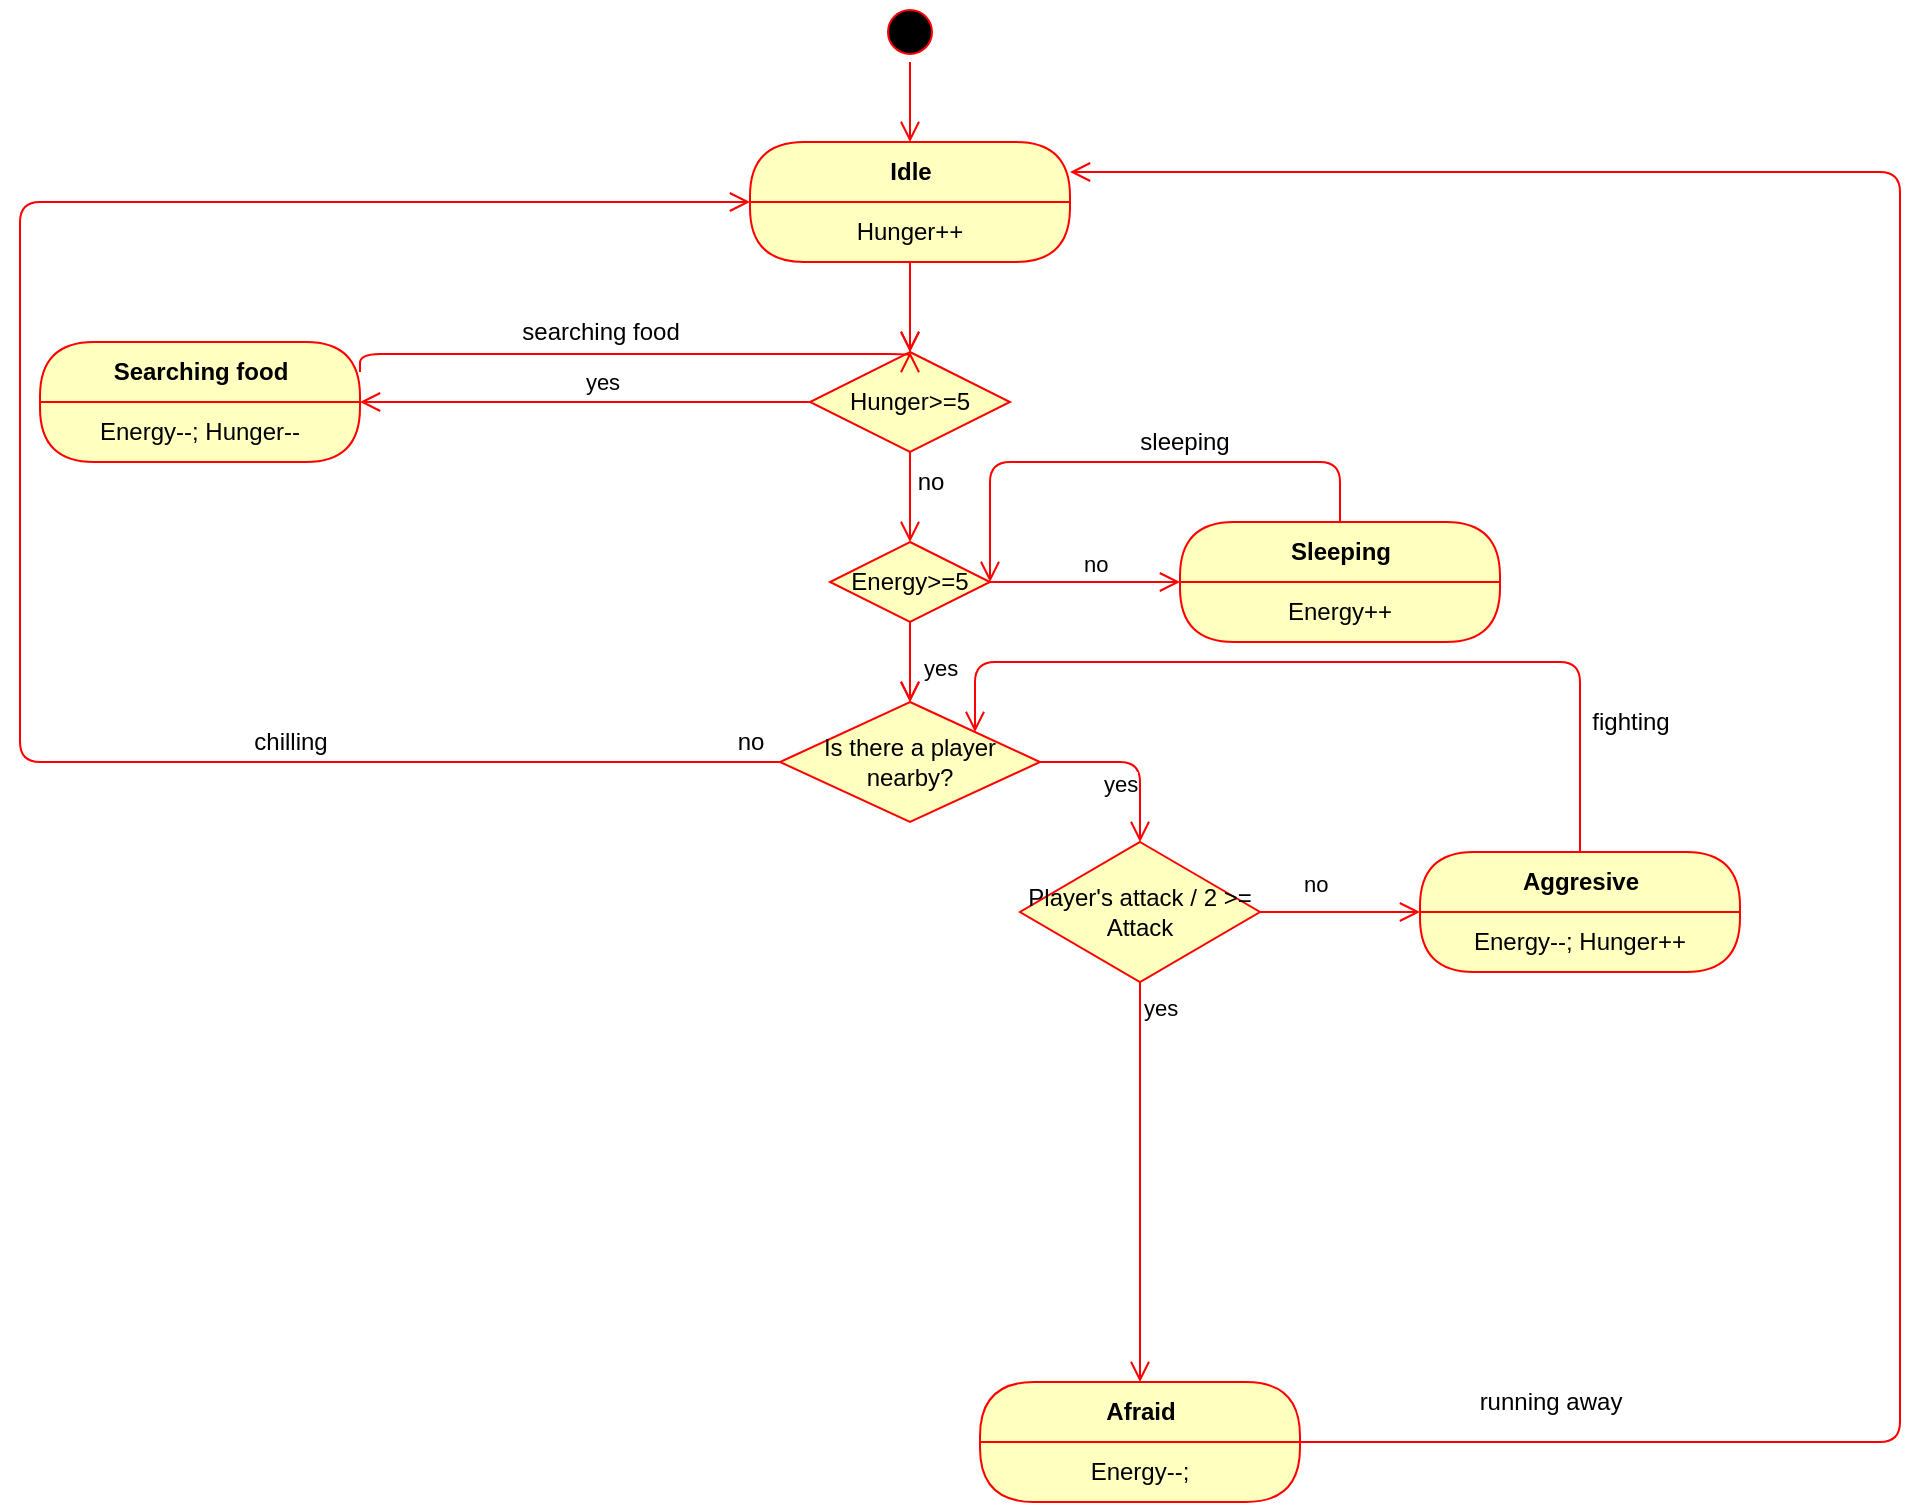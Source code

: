 <mxfile version="13.3.6" type="github"><diagram id="BjjpTn-qF1GYdpaqc0aV" name="Page-1"><mxGraphModel dx="2021" dy="547" grid="1" gridSize="10" guides="1" tooltips="1" connect="1" arrows="1" fold="1" page="1" pageScale="1" pageWidth="827" pageHeight="1169" math="0" shadow="0"><root><mxCell id="0"/><mxCell id="1" parent="0"/><mxCell id="bSJDjisqlKe2t68BLyVO-1" value="" style="ellipse;html=1;shape=startState;fillColor=#000000;strokeColor=#ff0000;" vertex="1" parent="1"><mxGeometry x="340" y="80" width="30" height="30" as="geometry"/></mxCell><mxCell id="bSJDjisqlKe2t68BLyVO-2" value="" style="edgeStyle=orthogonalEdgeStyle;html=1;verticalAlign=bottom;endArrow=open;endSize=8;strokeColor=#ff0000;exitX=0.5;exitY=1;exitDx=0;exitDy=0;entryX=0.5;entryY=0;entryDx=0;entryDy=0;" edge="1" source="bSJDjisqlKe2t68BLyVO-1" parent="1" target="bSJDjisqlKe2t68BLyVO-47"><mxGeometry relative="1" as="geometry"><mxPoint x="355" y="230" as="targetPoint"/><Array as="points"><mxPoint x="355" y="130"/><mxPoint x="355" y="130"/></Array></mxGeometry></mxCell><mxCell id="bSJDjisqlKe2t68BLyVO-22" value="Is there a player nearby?" style="rhombus;whiteSpace=wrap;html=1;fillColor=#ffffc0;strokeColor=#ff0000;" vertex="1" parent="1"><mxGeometry x="290" y="430" width="130" height="60" as="geometry"/></mxCell><mxCell id="bSJDjisqlKe2t68BLyVO-23" value="yes" style="edgeStyle=orthogonalEdgeStyle;html=1;align=left;verticalAlign=bottom;endArrow=open;endSize=8;strokeColor=#ff0000;exitX=1;exitY=0.5;exitDx=0;exitDy=0;" edge="1" source="bSJDjisqlKe2t68BLyVO-22" parent="1" target="bSJDjisqlKe2t68BLyVO-40"><mxGeometry x="0.086" y="-28" relative="1" as="geometry"><mxPoint x="470" y="530" as="targetPoint"/><Array as="points"><mxPoint x="470" y="460"/></Array><mxPoint x="-19" y="-8" as="offset"/></mxGeometry></mxCell><mxCell id="bSJDjisqlKe2t68BLyVO-27" value="Hunger&amp;gt;=5" style="rhombus;whiteSpace=wrap;html=1;fillColor=#ffffc0;strokeColor=#ff0000;" vertex="1" parent="1"><mxGeometry x="305" y="255" width="100" height="50" as="geometry"/></mxCell><mxCell id="bSJDjisqlKe2t68BLyVO-33" value="no" style="edgeStyle=orthogonalEdgeStyle;html=1;align=left;verticalAlign=bottom;endArrow=open;endSize=8;strokeColor=#ff0000;entryX=0;entryY=0;entryDx=0;entryDy=0;exitX=1;exitY=0.5;exitDx=0;exitDy=0;" edge="1" source="bSJDjisqlKe2t68BLyVO-32" parent="1" target="bSJDjisqlKe2t68BLyVO-52"><mxGeometry x="0.368" y="-20" relative="1" as="geometry"><mxPoint x="490" y="330" as="targetPoint"/><Array as="points"><mxPoint x="460" y="370"/><mxPoint x="460" y="370"/></Array><mxPoint x="-20" y="-20" as="offset"/></mxGeometry></mxCell><mxCell id="bSJDjisqlKe2t68BLyVO-34" value="" style="edgeStyle=orthogonalEdgeStyle;html=1;align=left;verticalAlign=top;endArrow=open;endSize=8;strokeColor=#ff0000;entryX=0.5;entryY=0;entryDx=0;entryDy=0;" edge="1" source="bSJDjisqlKe2t68BLyVO-32" parent="1" target="bSJDjisqlKe2t68BLyVO-22"><mxGeometry x="-0.333" y="10" relative="1" as="geometry"><mxPoint x="350" y="410" as="targetPoint"/><mxPoint as="offset"/></mxGeometry></mxCell><mxCell id="bSJDjisqlKe2t68BLyVO-35" value="yes" style="edgeStyle=orthogonalEdgeStyle;html=1;align=left;verticalAlign=top;endArrow=open;endSize=8;strokeColor=#ff0000;entryX=0.5;entryY=0;entryDx=0;entryDy=0;" edge="1" parent="1" source="bSJDjisqlKe2t68BLyVO-32"><mxGeometry x="-0.5" y="5" relative="1" as="geometry"><mxPoint x="355" y="430" as="targetPoint"/><mxPoint x="355" y="350" as="sourcePoint"/><mxPoint as="offset"/><Array as="points"><mxPoint x="355" y="380"/><mxPoint x="355" y="380"/></Array></mxGeometry></mxCell><mxCell id="bSJDjisqlKe2t68BLyVO-40" value="Player's attack / 2 &amp;gt;= Attack" style="rhombus;whiteSpace=wrap;html=1;fillColor=#ffffc0;strokeColor=#ff0000;" vertex="1" parent="1"><mxGeometry x="410" y="500" width="120" height="70" as="geometry"/></mxCell><mxCell id="bSJDjisqlKe2t68BLyVO-41" value="no" style="edgeStyle=orthogonalEdgeStyle;html=1;align=left;verticalAlign=bottom;endArrow=open;endSize=8;strokeColor=#ff0000;entryX=0;entryY=0;entryDx=0;entryDy=0;" edge="1" source="bSJDjisqlKe2t68BLyVO-40" parent="1" target="bSJDjisqlKe2t68BLyVO-66"><mxGeometry x="-0.5" y="5" relative="1" as="geometry"><mxPoint x="610" y="535" as="targetPoint"/><Array as="points"><mxPoint x="590" y="535"/><mxPoint x="590" y="535"/></Array><mxPoint as="offset"/></mxGeometry></mxCell><mxCell id="bSJDjisqlKe2t68BLyVO-42" value="yes" style="edgeStyle=orthogonalEdgeStyle;html=1;align=left;verticalAlign=top;endArrow=open;endSize=8;strokeColor=#ff0000;entryX=0.5;entryY=0;entryDx=0;entryDy=0;" edge="1" source="bSJDjisqlKe2t68BLyVO-40" parent="1" target="bSJDjisqlKe2t68BLyVO-59"><mxGeometry x="-1" relative="1" as="geometry"><mxPoint x="470" y="630" as="targetPoint"/></mxGeometry></mxCell><mxCell id="bSJDjisqlKe2t68BLyVO-47" value="Idle" style="swimlane;html=1;fontStyle=1;align=center;verticalAlign=middle;childLayout=stackLayout;horizontal=1;startSize=30;horizontalStack=0;resizeParent=0;resizeLast=1;container=0;fontColor=#000000;collapsible=0;rounded=1;arcSize=30;strokeColor=#ff0000;fillColor=#ffffc0;swimlaneFillColor=#ffffc0;dropTarget=0;" vertex="1" parent="1"><mxGeometry x="275" y="150" width="160" height="60" as="geometry"/></mxCell><mxCell id="bSJDjisqlKe2t68BLyVO-48" value="Hunger++" style="text;html=1;strokeColor=none;fillColor=none;align=center;verticalAlign=middle;spacingLeft=4;spacingRight=4;whiteSpace=wrap;overflow=hidden;rotatable=0;fontColor=#000000;" vertex="1" parent="bSJDjisqlKe2t68BLyVO-47"><mxGeometry y="30" width="160" height="30" as="geometry"/></mxCell><mxCell id="bSJDjisqlKe2t68BLyVO-50" value="" style="edgeStyle=orthogonalEdgeStyle;html=1;align=left;verticalAlign=top;endArrow=open;endSize=8;strokeColor=#ff0000;exitX=0.5;exitY=1;exitDx=0;exitDy=0;entryX=0.5;entryY=0;entryDx=0;entryDy=0;" edge="1" parent="1" source="bSJDjisqlKe2t68BLyVO-47" target="bSJDjisqlKe2t68BLyVO-27"><mxGeometry y="188" relative="1" as="geometry"><mxPoint x="400" y="250" as="targetPoint"/><mxPoint x="385" y="300" as="sourcePoint"/><mxPoint x="-13" y="-70" as="offset"/><Array as="points"><mxPoint x="355" y="235"/></Array></mxGeometry></mxCell><mxCell id="bSJDjisqlKe2t68BLyVO-61" value="" style="edgeStyle=orthogonalEdgeStyle;html=1;verticalAlign=bottom;endArrow=open;endSize=8;strokeColor=#ff0000;entryX=1;entryY=0.25;entryDx=0;entryDy=0;" edge="1" source="bSJDjisqlKe2t68BLyVO-59" parent="1" target="bSJDjisqlKe2t68BLyVO-47"><mxGeometry relative="1" as="geometry"><mxPoint x="770" y="160" as="targetPoint"/><Array as="points"><mxPoint x="850" y="800"/><mxPoint x="850" y="165"/></Array></mxGeometry></mxCell><mxCell id="bSJDjisqlKe2t68BLyVO-62" value="running away" style="text;html=1;align=center;verticalAlign=middle;resizable=0;points=[];autosize=1;" vertex="1" parent="1"><mxGeometry x="630" y="770" width="90" height="20" as="geometry"/></mxCell><mxCell id="bSJDjisqlKe2t68BLyVO-63" value="" style="edgeStyle=orthogonalEdgeStyle;html=1;verticalAlign=bottom;endArrow=open;endSize=8;strokeColor=#ff0000;exitX=0.5;exitY=0;exitDx=0;exitDy=0;entryX=1;entryY=0;entryDx=0;entryDy=0;" edge="1" parent="1" source="bSJDjisqlKe2t68BLyVO-65" target="bSJDjisqlKe2t68BLyVO-22"><mxGeometry relative="1" as="geometry"><mxPoint x="690" y="390" as="targetPoint"/><mxPoint x="679.96" y="512" as="sourcePoint"/><Array as="points"><mxPoint x="690" y="410"/><mxPoint x="388" y="410"/></Array></mxGeometry></mxCell><mxCell id="bSJDjisqlKe2t68BLyVO-64" value="fighting " style="text;html=1;align=center;verticalAlign=middle;resizable=0;points=[];autosize=1;" vertex="1" parent="1"><mxGeometry x="685" y="430" width="60" height="20" as="geometry"/></mxCell><mxCell id="bSJDjisqlKe2t68BLyVO-65" value="Aggresive" style="swimlane;html=1;fontStyle=1;align=center;verticalAlign=middle;childLayout=stackLayout;horizontal=1;startSize=30;horizontalStack=0;resizeParent=0;resizeLast=1;container=0;fontColor=#000000;collapsible=0;rounded=1;arcSize=30;strokeColor=#ff0000;fillColor=#ffffc0;swimlaneFillColor=#ffffc0;dropTarget=0;" vertex="1" parent="1"><mxGeometry x="610" y="505" width="160" height="60" as="geometry"/></mxCell><mxCell id="bSJDjisqlKe2t68BLyVO-66" value="Energy--; Hunger++" style="text;html=1;strokeColor=none;fillColor=none;align=center;verticalAlign=middle;spacingLeft=4;spacingRight=4;whiteSpace=wrap;overflow=hidden;rotatable=0;fontColor=#000000;" vertex="1" parent="bSJDjisqlKe2t68BLyVO-65"><mxGeometry y="30" width="160" height="30" as="geometry"/></mxCell><mxCell id="bSJDjisqlKe2t68BLyVO-32" value="Energy&amp;gt;=5" style="rhombus;whiteSpace=wrap;html=1;fillColor=#ffffc0;strokeColor=#ff0000;" vertex="1" parent="1"><mxGeometry x="315" y="350" width="80" height="40" as="geometry"/></mxCell><mxCell id="bSJDjisqlKe2t68BLyVO-59" value="Afraid" style="swimlane;html=1;fontStyle=1;align=center;verticalAlign=middle;childLayout=stackLayout;horizontal=1;startSize=30;horizontalStack=0;resizeParent=0;resizeLast=1;container=0;fontColor=#000000;collapsible=0;rounded=1;arcSize=30;strokeColor=#ff0000;fillColor=#ffffc0;swimlaneFillColor=#ffffc0;dropTarget=0;" vertex="1" parent="1"><mxGeometry x="390" y="770" width="160" height="60" as="geometry"/></mxCell><mxCell id="bSJDjisqlKe2t68BLyVO-60" value="Energy--;" style="text;html=1;strokeColor=none;fillColor=none;align=center;verticalAlign=middle;spacingLeft=4;spacingRight=4;whiteSpace=wrap;overflow=hidden;rotatable=0;fontColor=#000000;" vertex="1" parent="bSJDjisqlKe2t68BLyVO-59"><mxGeometry y="30" width="160" height="30" as="geometry"/></mxCell><mxCell id="bSJDjisqlKe2t68BLyVO-70" value="" style="edgeStyle=orthogonalEdgeStyle;html=1;verticalAlign=bottom;endArrow=open;endSize=8;strokeColor=#ff0000;entryX=1;entryY=0;entryDx=0;entryDy=0;exitX=0;exitY=0.5;exitDx=0;exitDy=0;" edge="1" parent="1" source="bSJDjisqlKe2t68BLyVO-27" target="bSJDjisqlKe2t68BLyVO-56"><mxGeometry relative="1" as="geometry"><mxPoint x="540" y="420" as="targetPoint"/><mxPoint x="540" y="360" as="sourcePoint"/><Array as="points"><mxPoint x="80" y="280"/></Array></mxGeometry></mxCell><mxCell id="bSJDjisqlKe2t68BLyVO-71" value="yes" style="edgeLabel;html=1;align=center;verticalAlign=middle;resizable=0;points=[];" vertex="1" connectable="0" parent="bSJDjisqlKe2t68BLyVO-70"><mxGeometry x="0.836" y="-2" relative="1" as="geometry"><mxPoint x="102.06" y="-8" as="offset"/></mxGeometry></mxCell><mxCell id="bSJDjisqlKe2t68BLyVO-55" value="Searching food" style="swimlane;html=1;fontStyle=1;align=center;verticalAlign=middle;childLayout=stackLayout;horizontal=1;startSize=30;horizontalStack=0;resizeParent=0;resizeLast=1;container=0;fontColor=#000000;collapsible=0;rounded=1;arcSize=30;strokeColor=#ff0000;fillColor=#ffffc0;swimlaneFillColor=#ffffc0;dropTarget=0;" vertex="1" parent="1"><mxGeometry x="-80" y="250" width="160" height="60" as="geometry"/></mxCell><mxCell id="bSJDjisqlKe2t68BLyVO-56" value="Energy--; Hunger--" style="text;html=1;strokeColor=none;fillColor=none;align=center;verticalAlign=middle;spacingLeft=4;spacingRight=4;whiteSpace=wrap;overflow=hidden;rotatable=0;fontColor=#000000;" vertex="1" parent="bSJDjisqlKe2t68BLyVO-55"><mxGeometry y="30" width="160" height="30" as="geometry"/></mxCell><mxCell id="bSJDjisqlKe2t68BLyVO-58" value="Subtitle" style="text;html=1;strokeColor=none;fillColor=none;align=center;verticalAlign=middle;spacingLeft=4;spacingRight=4;whiteSpace=wrap;overflow=hidden;rotatable=0;fontColor=#000000;" vertex="1" parent="bSJDjisqlKe2t68BLyVO-55"><mxGeometry y="60" width="160" as="geometry"/></mxCell><mxCell id="bSJDjisqlKe2t68BLyVO-73" value="" style="edgeStyle=orthogonalEdgeStyle;html=1;verticalAlign=bottom;endArrow=open;endSize=8;strokeColor=#ff0000;exitX=1;exitY=0.25;exitDx=0;exitDy=0;entryX=0.5;entryY=0;entryDx=0;entryDy=0;" edge="1" parent="1" source="bSJDjisqlKe2t68BLyVO-55" target="bSJDjisqlKe2t68BLyVO-27"><mxGeometry relative="1" as="geometry"><mxPoint x="-60" y="320" as="targetPoint"/><mxPoint x="195" y="637.5" as="sourcePoint"/><Array as="points"><mxPoint x="80" y="256"/></Array></mxGeometry></mxCell><mxCell id="bSJDjisqlKe2t68BLyVO-74" value="&lt;div&gt;searching food&lt;/div&gt;" style="text;html=1;align=center;verticalAlign=middle;resizable=0;points=[];autosize=1;" vertex="1" parent="1"><mxGeometry x="150" y="235" width="100" height="20" as="geometry"/></mxCell><mxCell id="bSJDjisqlKe2t68BLyVO-76" value="" style="edgeStyle=orthogonalEdgeStyle;html=1;align=left;verticalAlign=top;endArrow=open;endSize=8;strokeColor=#ff0000;exitX=0.5;exitY=1;exitDx=0;exitDy=0;entryX=0.5;entryY=0;entryDx=0;entryDy=0;" edge="1" parent="1"><mxGeometry y="188" relative="1" as="geometry"><mxPoint x="355" y="255" as="targetPoint"/><mxPoint x="355" y="210" as="sourcePoint"/><mxPoint x="-13" y="-70" as="offset"/><Array as="points"><mxPoint x="355" y="235"/></Array></mxGeometry></mxCell><mxCell id="bSJDjisqlKe2t68BLyVO-77" value="" style="edgeStyle=orthogonalEdgeStyle;html=1;align=left;verticalAlign=top;endArrow=open;endSize=8;strokeColor=#ff0000;exitX=0.5;exitY=1;exitDx=0;exitDy=0;" edge="1" parent="1" source="bSJDjisqlKe2t68BLyVO-27" target="bSJDjisqlKe2t68BLyVO-32"><mxGeometry y="188" relative="1" as="geometry"><mxPoint x="365" y="265" as="targetPoint"/><mxPoint x="365" y="220" as="sourcePoint"/><mxPoint x="-13" y="-70" as="offset"/><Array as="points"><mxPoint x="355" y="320"/><mxPoint x="355" y="320"/></Array></mxGeometry></mxCell><mxCell id="bSJDjisqlKe2t68BLyVO-78" value="no" style="text;html=1;align=center;verticalAlign=middle;resizable=0;points=[];autosize=1;" vertex="1" parent="1"><mxGeometry x="350" y="310" width="30" height="20" as="geometry"/></mxCell><mxCell id="bSJDjisqlKe2t68BLyVO-51" value="Sleeping" style="swimlane;html=1;fontStyle=1;align=center;verticalAlign=middle;childLayout=stackLayout;horizontal=1;startSize=30;horizontalStack=0;resizeParent=0;resizeLast=1;container=0;fontColor=#000000;collapsible=0;rounded=1;arcSize=30;strokeColor=#ff0000;fillColor=#ffffc0;swimlaneFillColor=#ffffc0;dropTarget=0;" vertex="1" parent="1"><mxGeometry x="490" y="340" width="160" height="60" as="geometry"/></mxCell><mxCell id="bSJDjisqlKe2t68BLyVO-52" value="Energy++ " style="text;html=1;strokeColor=none;fillColor=none;align=center;verticalAlign=middle;spacingLeft=4;spacingRight=4;whiteSpace=wrap;overflow=hidden;rotatable=0;fontColor=#000000;" vertex="1" parent="bSJDjisqlKe2t68BLyVO-51"><mxGeometry y="30" width="160" height="30" as="geometry"/></mxCell><mxCell id="bSJDjisqlKe2t68BLyVO-79" value="" style="edgeStyle=orthogonalEdgeStyle;html=1;align=left;verticalAlign=top;endArrow=open;endSize=8;strokeColor=#ff0000;exitX=0.5;exitY=0;exitDx=0;exitDy=0;entryX=1;entryY=0.5;entryDx=0;entryDy=0;" edge="1" parent="1" source="bSJDjisqlKe2t68BLyVO-51" target="bSJDjisqlKe2t68BLyVO-32"><mxGeometry y="188" relative="1" as="geometry"><mxPoint x="375" y="275" as="targetPoint"/><mxPoint x="375" y="230" as="sourcePoint"/><mxPoint x="-13" y="-70" as="offset"/><Array as="points"><mxPoint x="570" y="310"/><mxPoint x="395" y="310"/></Array></mxGeometry></mxCell><mxCell id="bSJDjisqlKe2t68BLyVO-80" value="sleeping" style="text;html=1;align=center;verticalAlign=middle;resizable=0;points=[];autosize=1;" vertex="1" parent="1"><mxGeometry x="462" y="290" width="60" height="20" as="geometry"/></mxCell><mxCell id="bSJDjisqlKe2t68BLyVO-82" value="" style="edgeStyle=orthogonalEdgeStyle;html=1;align=left;verticalAlign=top;endArrow=open;endSize=8;strokeColor=#ff0000;exitX=0;exitY=0.5;exitDx=0;exitDy=0;entryX=0;entryY=0.5;entryDx=0;entryDy=0;" edge="1" parent="1" source="bSJDjisqlKe2t68BLyVO-22" target="bSJDjisqlKe2t68BLyVO-47"><mxGeometry y="188" relative="1" as="geometry"><mxPoint x="210" y="170" as="targetPoint"/><mxPoint x="385" y="240" as="sourcePoint"/><mxPoint x="-13" y="-70" as="offset"/><Array as="points"><mxPoint x="-90" y="460"/><mxPoint x="-90" y="180"/></Array></mxGeometry></mxCell><mxCell id="bSJDjisqlKe2t68BLyVO-84" value="no" style="text;html=1;align=center;verticalAlign=middle;resizable=0;points=[];autosize=1;" vertex="1" parent="1"><mxGeometry x="260" y="440" width="30" height="20" as="geometry"/></mxCell><mxCell id="bSJDjisqlKe2t68BLyVO-85" value="chilling" style="text;html=1;align=center;verticalAlign=middle;resizable=0;points=[];autosize=1;" vertex="1" parent="1"><mxGeometry x="20" y="440" width="50" height="20" as="geometry"/></mxCell></root></mxGraphModel></diagram></mxfile>
